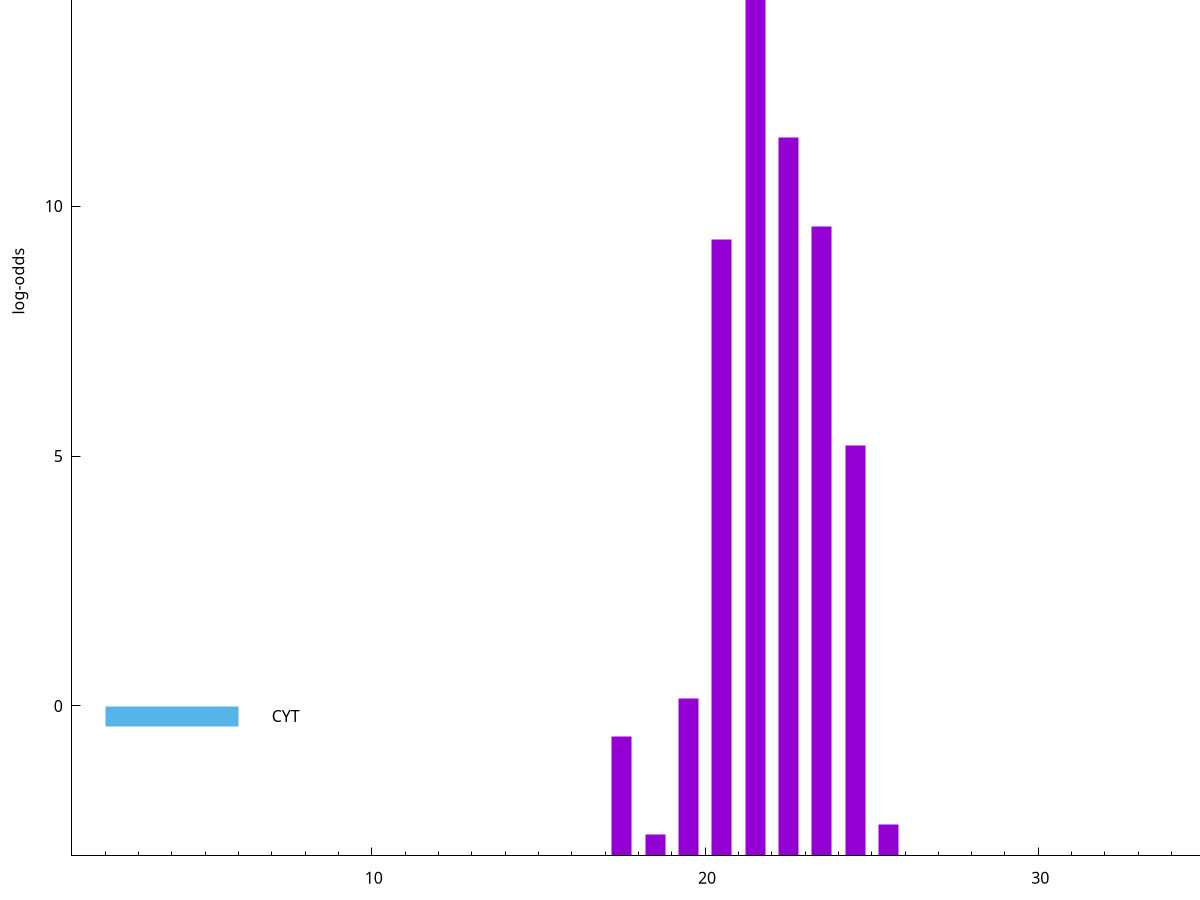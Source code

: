 set title "LipoP predictions for SRR5666568.gff"
set size 2., 1.4
set xrange [1:70] 
set mxtics 10
set yrange [-3:20]
set y2range [0:23]
set ylabel "log-odds"
set term postscript eps color solid "Helvetica" 30
set output "SRR5666568.gff321.eps"
set arrow from 2,17.6256 to 6,17.6256 nohead lt 1 lw 20
set label "SpI" at 7,17.6256
set arrow from 2,-0.200913 to 6,-0.200913 nohead lt 3 lw 20
set label "CYT" at 7,-0.200913
set arrow from 2,17.6256 to 6,17.6256 nohead lt 1 lw 20
set label "SpI" at 7,17.6256
# NOTE: The scores below are the log-odds scores with the threshold
# NOTE: subtracted (a hack to make gnuplot make the histogram all
# NOTE: look nice).
plot "-" axes x1y2 title "" with impulses lt 1 lw 20
21.500000 20.596000
22.500000 14.369300
23.500000 12.599680
20.500000 12.332130
24.500000 8.203420
19.500000 3.146871
17.500000 2.387436
25.500000 0.629220
18.500000 0.427070
e
exit
